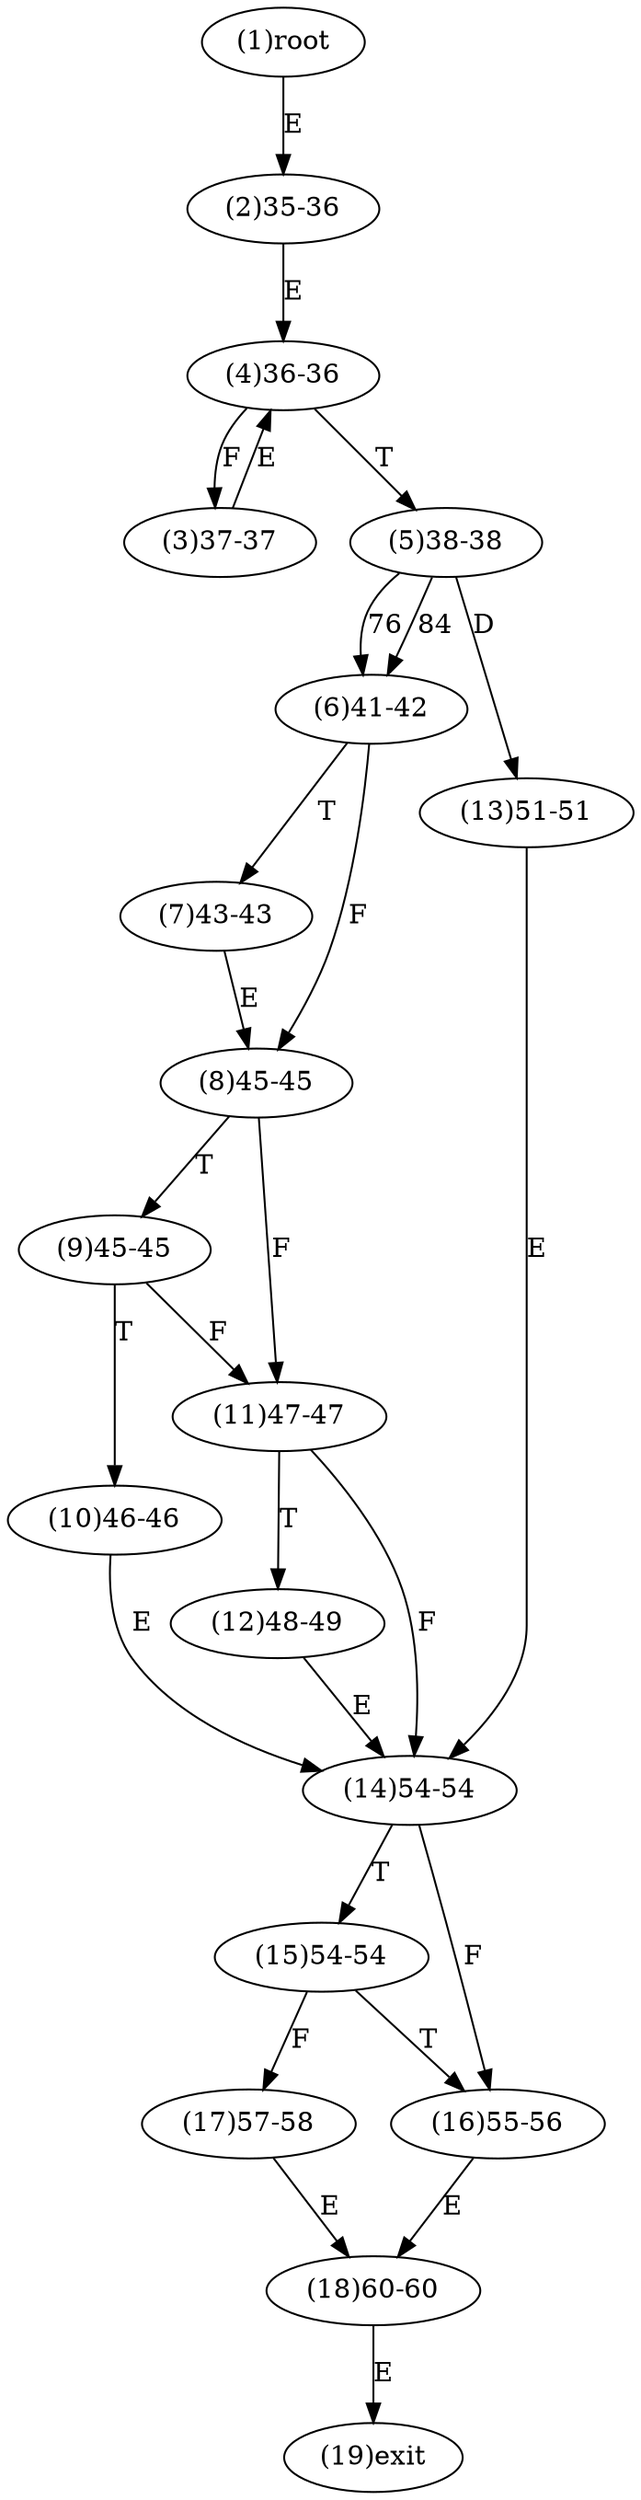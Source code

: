 digraph "" { 
1[ label="(1)root"];
2[ label="(2)35-36"];
3[ label="(3)37-37"];
4[ label="(4)36-36"];
5[ label="(5)38-38"];
6[ label="(6)41-42"];
7[ label="(7)43-43"];
8[ label="(8)45-45"];
9[ label="(9)45-45"];
10[ label="(10)46-46"];
11[ label="(11)47-47"];
12[ label="(12)48-49"];
13[ label="(13)51-51"];
14[ label="(14)54-54"];
15[ label="(15)54-54"];
17[ label="(17)57-58"];
16[ label="(16)55-56"];
19[ label="(19)exit"];
18[ label="(18)60-60"];
1->2[ label="E"];
2->4[ label="E"];
3->4[ label="E"];
4->3[ label="F"];
4->5[ label="T"];
5->6[ label="76"];
5->6[ label="84"];
5->13[ label="D"];
6->8[ label="F"];
6->7[ label="T"];
7->8[ label="E"];
8->11[ label="F"];
8->9[ label="T"];
9->11[ label="F"];
9->10[ label="T"];
10->14[ label="E"];
11->14[ label="F"];
11->12[ label="T"];
12->14[ label="E"];
13->14[ label="E"];
14->16[ label="F"];
14->15[ label="T"];
15->17[ label="F"];
15->16[ label="T"];
16->18[ label="E"];
17->18[ label="E"];
18->19[ label="E"];
}